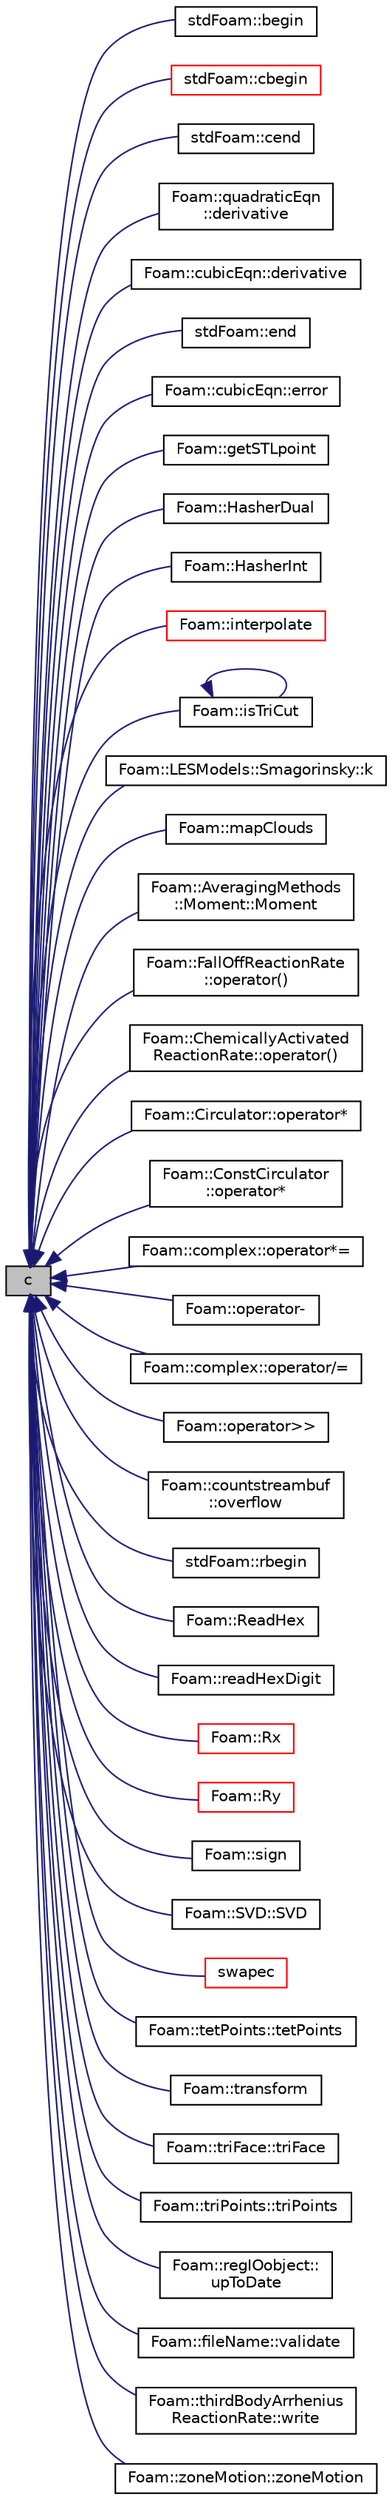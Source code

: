 digraph "c"
{
  bgcolor="transparent";
  edge [fontname="Helvetica",fontsize="10",labelfontname="Helvetica",labelfontsize="10"];
  node [fontname="Helvetica",fontsize="10",shape=record];
  rankdir="LR";
  Node1 [label="c",height=0.2,width=0.4,color="black", fillcolor="grey75", style="filled" fontcolor="black"];
  Node1 -> Node2 [dir="back",color="midnightblue",fontsize="10",style="solid",fontname="Helvetica"];
  Node2 [label="stdFoam::begin",height=0.2,width=0.4,color="black",URL="$namespacestdFoam.html#afed35e32dc3fe85c1de0a786a2a9813c",tooltip="Return const_iterator to the beginning of the container c. "];
  Node1 -> Node3 [dir="back",color="midnightblue",fontsize="10",style="solid",fontname="Helvetica"];
  Node3 [label="stdFoam::cbegin",height=0.2,width=0.4,color="red",URL="$namespacestdFoam.html#a8fe692ebcdd2dc61f556a5a9d7d237b7",tooltip="Return const_iterator to the beginning of the container c. "];
  Node1 -> Node4 [dir="back",color="midnightblue",fontsize="10",style="solid",fontname="Helvetica"];
  Node4 [label="stdFoam::cend",height=0.2,width=0.4,color="black",URL="$namespacestdFoam.html#aac98429ab092ea6fc56abc695dfb8ba1",tooltip="Return const_iterator to the end of the container c. "];
  Node1 -> Node5 [dir="back",color="midnightblue",fontsize="10",style="solid",fontname="Helvetica"];
  Node5 [label="Foam::quadraticEqn\l::derivative",height=0.2,width=0.4,color="black",URL="$classFoam_1_1quadraticEqn.html#af809cbcacd82a13b2fd1fbbe80cd44be",tooltip="Evaluate the derivative at x. "];
  Node1 -> Node6 [dir="back",color="midnightblue",fontsize="10",style="solid",fontname="Helvetica"];
  Node6 [label="Foam::cubicEqn::derivative",height=0.2,width=0.4,color="black",URL="$classFoam_1_1cubicEqn.html#af809cbcacd82a13b2fd1fbbe80cd44be",tooltip="Evaluate the derivative at x. "];
  Node1 -> Node7 [dir="back",color="midnightblue",fontsize="10",style="solid",fontname="Helvetica"];
  Node7 [label="stdFoam::end",height=0.2,width=0.4,color="black",URL="$namespacestdFoam.html#ae0e1788962f2c18ffdc8ebb9c2bd3f15",tooltip="Return iterator to the end of the container c. "];
  Node1 -> Node8 [dir="back",color="midnightblue",fontsize="10",style="solid",fontname="Helvetica"];
  Node8 [label="Foam::cubicEqn::error",height=0.2,width=0.4,color="black",URL="$classFoam_1_1cubicEqn.html#a5749fcf05bdd36159b146d1a8e387728",tooltip="Estimate the error of evaluation at x. "];
  Node1 -> Node9 [dir="back",color="midnightblue",fontsize="10",style="solid",fontname="Helvetica"];
  Node9 [label="Foam::getSTLpoint",height=0.2,width=0.4,color="black",URL="$namespaceFoam.html#ae3aa45d3da634017ce2c5681ffb2a829"];
  Node1 -> Node10 [dir="back",color="midnightblue",fontsize="10",style="solid",fontname="Helvetica"];
  Node10 [label="Foam::HasherDual",height=0.2,width=0.4,color="black",URL="$namespaceFoam.html#a5a63cafd60e9de40ebff1720530e9776",tooltip="An optimized version of Hasher, returning dual hash values. "];
  Node1 -> Node11 [dir="back",color="midnightblue",fontsize="10",style="solid",fontname="Helvetica"];
  Node11 [label="Foam::HasherInt",height=0.2,width=0.4,color="black",URL="$namespaceFoam.html#ad66c1264fb70430e8a2a587e65b1b3b9",tooltip="An optimized version of Hasher. "];
  Node1 -> Node12 [dir="back",color="midnightblue",fontsize="10",style="solid",fontname="Helvetica"];
  Node12 [label="Foam::interpolate",height=0.2,width=0.4,color="red",URL="$namespaceFoam.html#aba5fff183ec42758b0944abeabec41ea"];
  Node1 -> Node13 [dir="back",color="midnightblue",fontsize="10",style="solid",fontname="Helvetica"];
  Node13 [label="Foam::isTriCut",height=0.2,width=0.4,color="black",URL="$namespaceFoam.html#a6ed7f743f24b1d689d02f9f1bf070fd7"];
  Node13 -> Node13 [dir="back",color="midnightblue",fontsize="10",style="solid",fontname="Helvetica"];
  Node1 -> Node14 [dir="back",color="midnightblue",fontsize="10",style="solid",fontname="Helvetica"];
  Node14 [label="Foam::LESModels::Smagorinsky::k",height=0.2,width=0.4,color="black",URL="$classFoam_1_1LESModels_1_1Smagorinsky.html#a5fccd0982fff539a550586cbc901dc80",tooltip="Return SGS kinetic energy. "];
  Node1 -> Node15 [dir="back",color="midnightblue",fontsize="10",style="solid",fontname="Helvetica"];
  Node15 [label="Foam::mapClouds",height=0.2,width=0.4,color="black",URL="$namespaceFoam.html#a6be781af3daa081b41b12982c81ea787",tooltip="Generic Geometric field mapper. "];
  Node1 -> Node16 [dir="back",color="midnightblue",fontsize="10",style="solid",fontname="Helvetica"];
  Node16 [label="Foam::AveragingMethods\l::Moment::Moment",height=0.2,width=0.4,color="black",URL="$classFoam_1_1AveragingMethods_1_1Moment.html#a9aaf777932fca7644bb6f00f3a2b8749",tooltip="Constructors. "];
  Node1 -> Node17 [dir="back",color="midnightblue",fontsize="10",style="solid",fontname="Helvetica"];
  Node17 [label="Foam::FallOffReactionRate\l::operator()",height=0.2,width=0.4,color="black",URL="$classFoam_1_1FallOffReactionRate.html#abe0b10bb3df1861811204e73e20cd925"];
  Node1 -> Node18 [dir="back",color="midnightblue",fontsize="10",style="solid",fontname="Helvetica"];
  Node18 [label="Foam::ChemicallyActivated\lReactionRate::operator()",height=0.2,width=0.4,color="black",URL="$classFoam_1_1ChemicallyActivatedReactionRate.html#abe0b10bb3df1861811204e73e20cd925"];
  Node1 -> Node19 [dir="back",color="midnightblue",fontsize="10",style="solid",fontname="Helvetica"];
  Node19 [label="Foam::Circulator::operator*",height=0.2,width=0.4,color="black",URL="$classFoam_1_1Circulator.html#ae771d291c6407a4bc3399072736b6208",tooltip="Dereference the iterator and return. "];
  Node1 -> Node20 [dir="back",color="midnightblue",fontsize="10",style="solid",fontname="Helvetica"];
  Node20 [label="Foam::ConstCirculator\l::operator*",height=0.2,width=0.4,color="black",URL="$classFoam_1_1ConstCirculator.html#af9024ae0b2413210ce7df08f8ad3cf47",tooltip="Dereference the iterator and return. "];
  Node1 -> Node21 [dir="back",color="midnightblue",fontsize="10",style="solid",fontname="Helvetica"];
  Node21 [label="Foam::complex::operator*=",height=0.2,width=0.4,color="black",URL="$classFoam_1_1complex.html#a124f5d2c3ed80671446f901640c26b27"];
  Node1 -> Node22 [dir="back",color="midnightblue",fontsize="10",style="solid",fontname="Helvetica"];
  Node22 [label="Foam::operator-",height=0.2,width=0.4,color="black",URL="$namespaceFoam.html#a265d833549de9f7fcb38b746e3cee699"];
  Node1 -> Node23 [dir="back",color="midnightblue",fontsize="10",style="solid",fontname="Helvetica"];
  Node23 [label="Foam::complex::operator/=",height=0.2,width=0.4,color="black",URL="$classFoam_1_1complex.html#af0fbc2252cda5108f3ce19dc813fd2c7"];
  Node1 -> Node24 [dir="back",color="midnightblue",fontsize="10",style="solid",fontname="Helvetica"];
  Node24 [label="Foam::operator\>\>",height=0.2,width=0.4,color="black",URL="$namespaceFoam.html#abe75d67e422bc5536b36501900e45572",tooltip="Read single character. "];
  Node1 -> Node25 [dir="back",color="midnightblue",fontsize="10",style="solid",fontname="Helvetica"];
  Node25 [label="Foam::countstreambuf\l::overflow",height=0.2,width=0.4,color="black",URL="$classFoam_1_1countstreambuf.html#ac294295177bad8f7326afb258a5bd78a",tooltip="Handle output counting via overflow. "];
  Node1 -> Node26 [dir="back",color="midnightblue",fontsize="10",style="solid",fontname="Helvetica"];
  Node26 [label="stdFoam::rbegin",height=0.2,width=0.4,color="black",URL="$namespacestdFoam.html#a38768149a94a4c488d2e3597ec895201",tooltip="Return reverse_iterator to the reverse-begin of container c. "];
  Node1 -> Node27 [dir="back",color="midnightblue",fontsize="10",style="solid",fontname="Helvetica"];
  Node27 [label="Foam::ReadHex",height=0.2,width=0.4,color="black",URL="$namespaceFoam.html#a3dc913ccbd5568edb717c84951737147",tooltip="Read a hex label from an input stream. "];
  Node1 -> Node28 [dir="back",color="midnightblue",fontsize="10",style="solid",fontname="Helvetica"];
  Node28 [label="Foam::readHexDigit",height=0.2,width=0.4,color="black",URL="$namespaceFoam.html#a41b8e2e488c61c4bddc508e1b92fe4cc"];
  Node1 -> Node29 [dir="back",color="midnightblue",fontsize="10",style="solid",fontname="Helvetica"];
  Node29 [label="Foam::Rx",height=0.2,width=0.4,color="red",URL="$namespaceFoam.html#a372254e3fc7eff020e2121c71cacc1e7",tooltip="Rotational transformation tensor about the x-axis by omega radians. "];
  Node1 -> Node30 [dir="back",color="midnightblue",fontsize="10",style="solid",fontname="Helvetica"];
  Node30 [label="Foam::Ry",height=0.2,width=0.4,color="red",URL="$namespaceFoam.html#a6f1defc7b9d541da3317116a5f4d2a8e",tooltip="Rotational transformation tensor about the y-axis by omega radians. "];
  Node1 -> Node31 [dir="back",color="midnightblue",fontsize="10",style="solid",fontname="Helvetica"];
  Node31 [label="Foam::sign",height=0.2,width=0.4,color="black",URL="$namespaceFoam.html#a75ad49702a287d89d0c4db5036d09925"];
  Node1 -> Node32 [dir="back",color="midnightblue",fontsize="10",style="solid",fontname="Helvetica"];
  Node32 [label="Foam::SVD::SVD",height=0.2,width=0.4,color="black",URL="$classFoam_1_1SVD.html#a940b7544844440cd3405fc856a6d9d42",tooltip="Construct from a rectangular Matrix. "];
  Node1 -> Node33 [dir="back",color="midnightblue",fontsize="10",style="solid",fontname="Helvetica"];
  Node33 [label="swapec",height=0.2,width=0.4,color="red",URL="$geompack_8H.html#a8d9841a89931ae4f0e26f12076fbd241"];
  Node1 -> Node34 [dir="back",color="midnightblue",fontsize="10",style="solid",fontname="Helvetica"];
  Node34 [label="Foam::tetPoints::tetPoints",height=0.2,width=0.4,color="black",URL="$classFoam_1_1tetPoints.html#af7b2efe00f30386db1aed2145aa72d0e",tooltip="Construct from four points. "];
  Node1 -> Node35 [dir="back",color="midnightblue",fontsize="10",style="solid",fontname="Helvetica"];
  Node35 [label="Foam::transform",height=0.2,width=0.4,color="black",URL="$namespaceFoam.html#acd60b0f872a020e256a97efa43151f2c"];
  Node1 -> Node36 [dir="back",color="midnightblue",fontsize="10",style="solid",fontname="Helvetica"];
  Node36 [label="Foam::triFace::triFace",height=0.2,width=0.4,color="black",URL="$classFoam_1_1triFace.html#a0960ae38323ef9205e6f6545c69fa3be",tooltip="Copy construct from a list of three point labels. "];
  Node1 -> Node37 [dir="back",color="midnightblue",fontsize="10",style="solid",fontname="Helvetica"];
  Node37 [label="Foam::triPoints::triPoints",height=0.2,width=0.4,color="black",URL="$classFoam_1_1triPoints.html#ab74e7959f7e104ee15741c244443b306",tooltip="Construct from points. "];
  Node1 -> Node38 [dir="back",color="midnightblue",fontsize="10",style="solid",fontname="Helvetica"];
  Node38 [label="Foam::regIOobject::\lupToDate",height=0.2,width=0.4,color="black",URL="$classFoam_1_1regIOobject.html#a9e58e7533c54d072718afbafdd095b1b",tooltip="Return true if up-to-date with respect to given objects. "];
  Node1 -> Node39 [dir="back",color="midnightblue",fontsize="10",style="solid",fontname="Helvetica"];
  Node39 [label="Foam::fileName::validate",height=0.2,width=0.4,color="black",URL="$classFoam_1_1fileName.html#a81da45ac64be1a2b77acce4670cfa8b3",tooltip="Construct fileName with no invalid characters, possibly applying other transformations such as changi..."];
  Node1 -> Node40 [dir="back",color="midnightblue",fontsize="10",style="solid",fontname="Helvetica"];
  Node40 [label="Foam::thirdBodyArrhenius\lReactionRate::write",height=0.2,width=0.4,color="black",URL="$classFoam_1_1thirdBodyArrheniusReactionRate.html#a4bc86b48333705e13add9de0db8eebd3",tooltip="Write to stream. "];
  Node1 -> Node41 [dir="back",color="midnightblue",fontsize="10",style="solid",fontname="Helvetica"];
  Node41 [label="Foam::zoneMotion::zoneMotion",height=0.2,width=0.4,color="black",URL="$classFoam_1_1zoneMotion.html#ab542405b7fcbc09b790f2c36dbb15e83",tooltip="Construct from dictionary. "];
}
